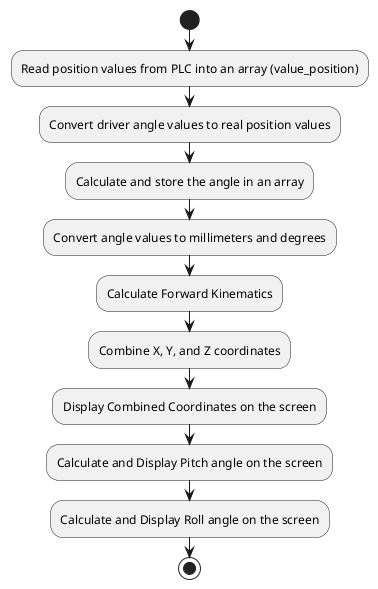 @startuml
start
:Read position values from PLC into an array (value_position);
:Convert driver angle values to real position values;

:Calculate and store the angle in an array;
:Convert angle values to millimeters and degrees;

:Calculate Forward Kinematics;
:Combine X, Y, and Z coordinates;
:Display Combined Coordinates on the screen;

:Calculate and Display Pitch angle on the screen;
:Calculate and Display Roll angle on the screen;
stop
@enduml
